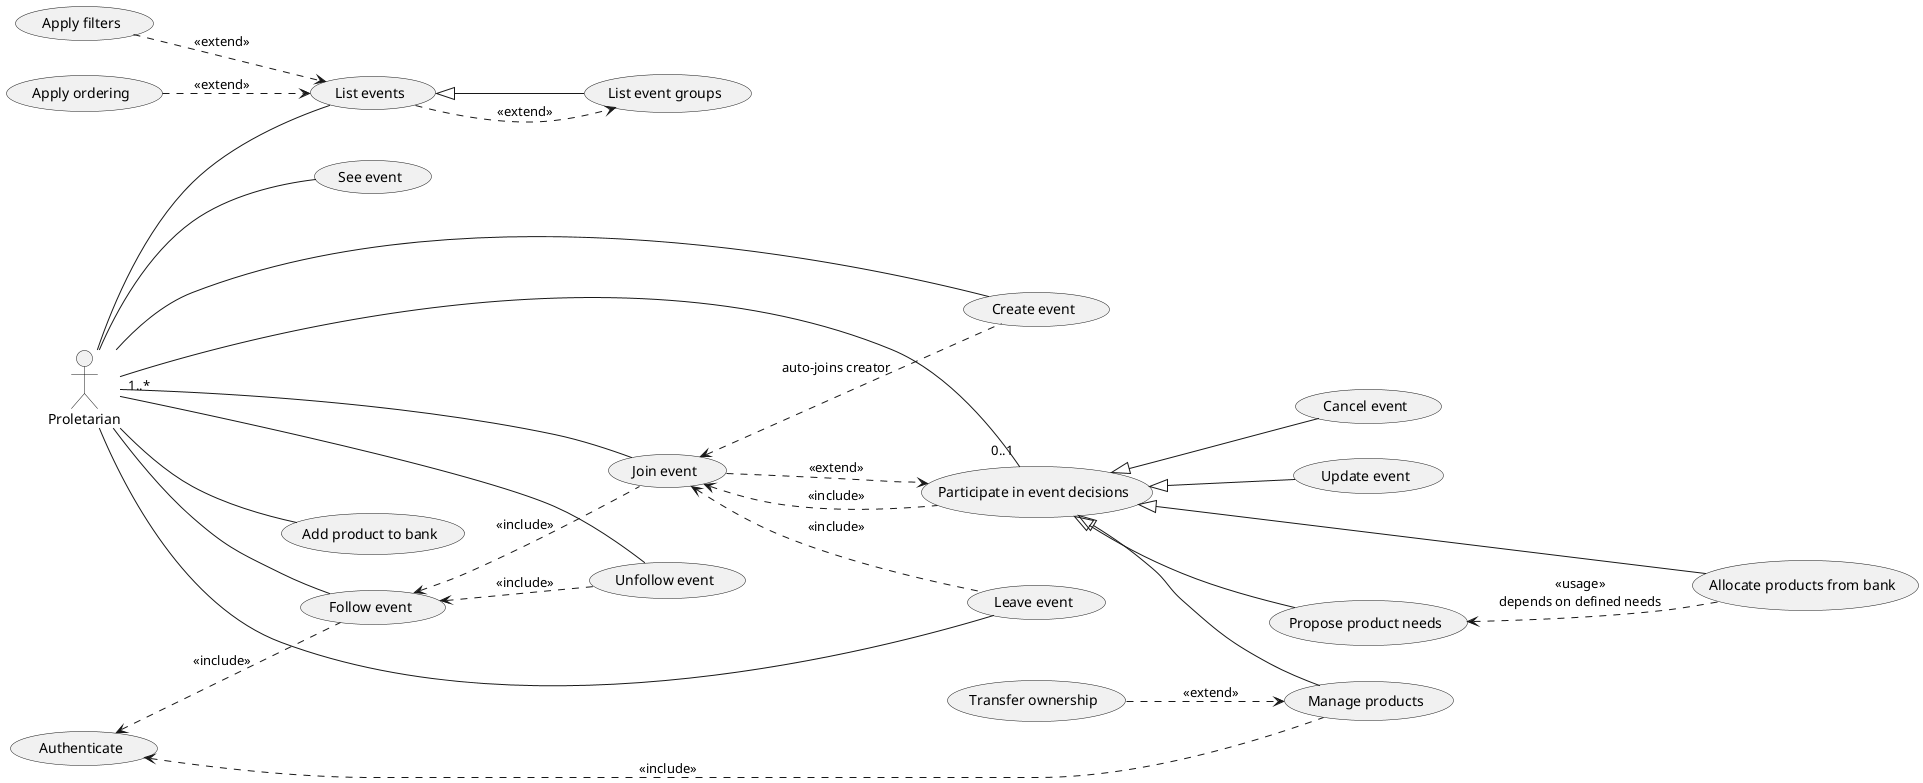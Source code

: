 @startuml
/'
    SeUnem - A free software platform for participatory decision-making and
    collective event management.
    Copyright (C) 2025  João Augusto Costa Branco Marado Torres
    <torres.dev@disroot.org>

    This file is part of SeUnem.

    SeUnem is free software: you can redistribute it and/or modify it under the
    terms of the GNU Affero General Public License as published by the Free
    Software Foundation, either version 3 of the License, or (at your option)
    any later version.

    SeUnem is distributed in the hope that it will be useful, but WITHOUT ANY
    WARRANTY; without even the implied warranty of MERCHANTABILITY or FITNESS
    FOR A PARTICULAR PURPOSE.  See the GNU Affero General Public License for
    more details.

    You should have received a copy of the GNU Affero General Public License
    along with SeUnem.  If not, see <https://www.gnu.org/licenses/>
'/

' mainframe This is a mainframe
' header Use Cases UML Diagram

' footer (c) 2025 Torres

' title Proletarian's Use Cases

' caption The class Proletarian owns multiple use cases

left to right direction

actor Proletarian
' actor BankSystem
' actor NotificationService


Proletarian -- (List events)
(List events) <|-- (List event groups)
(List events) ..> (List event groups) : <<extend>>
Proletarian -- (See event)

(Apply filters) ..> (List events) : <<extend>>
(Apply ordering) ..> (List events) : <<extend>>

(Authenticate) <.. (Follow event) : <<include>>
(Authenticate) <.. (Manage products) : <<include>>

Proletarian -- (Create event)
(Join event) <.. (Create event) : "auto-joins creator"
Proletarian -- (Join event)
(Follow event) <.. (Join event) : <<include>>
Proletarian -- (Follow event)

Proletarian -- (Unfollow event)
(Follow event) <.. (Unfollow event) : <<include>>
Proletarian -- (Leave event)
(Join event) <.. (Leave event) : <<include>>

Proletarian "1..*" -- "0..1" (Participate in event decisions)
(Join event) <.. (Participate in event decisions) : <<include>>
(Participate in event decisions) <|-- (Update event)
(Participate in event decisions) <|-- (Propose product needs)
(Participate in event decisions) <|-- (Allocate products from bank)
(Participate in event decisions) <|-- (Manage products)
(Participate in event decisions) <|-- (Cancel event)
(Propose product needs) <.. (Allocate products from bank) : "<<usage>>\ndepends on defined needs"
(Join event) ..> (Participate in event decisions) : <<extend>>

(Transfer ownership) ..> (Manage products) : <<extend>>
Proletarian -- (Add product to bank)

/'
I also know that use cases are Classifiers, so they can have Dependencies,
Associations, Generalizations, and Substitutions. Also, the extension can have
conditions and extension point, plus and explanation which can be made with a
simple text in the diagram, a more robust text in a separated file, or just
another diagram, probably a State of a State Machine diagram or a Activity
Diagram which also give the post and pre conditions.
'/

@enduml
